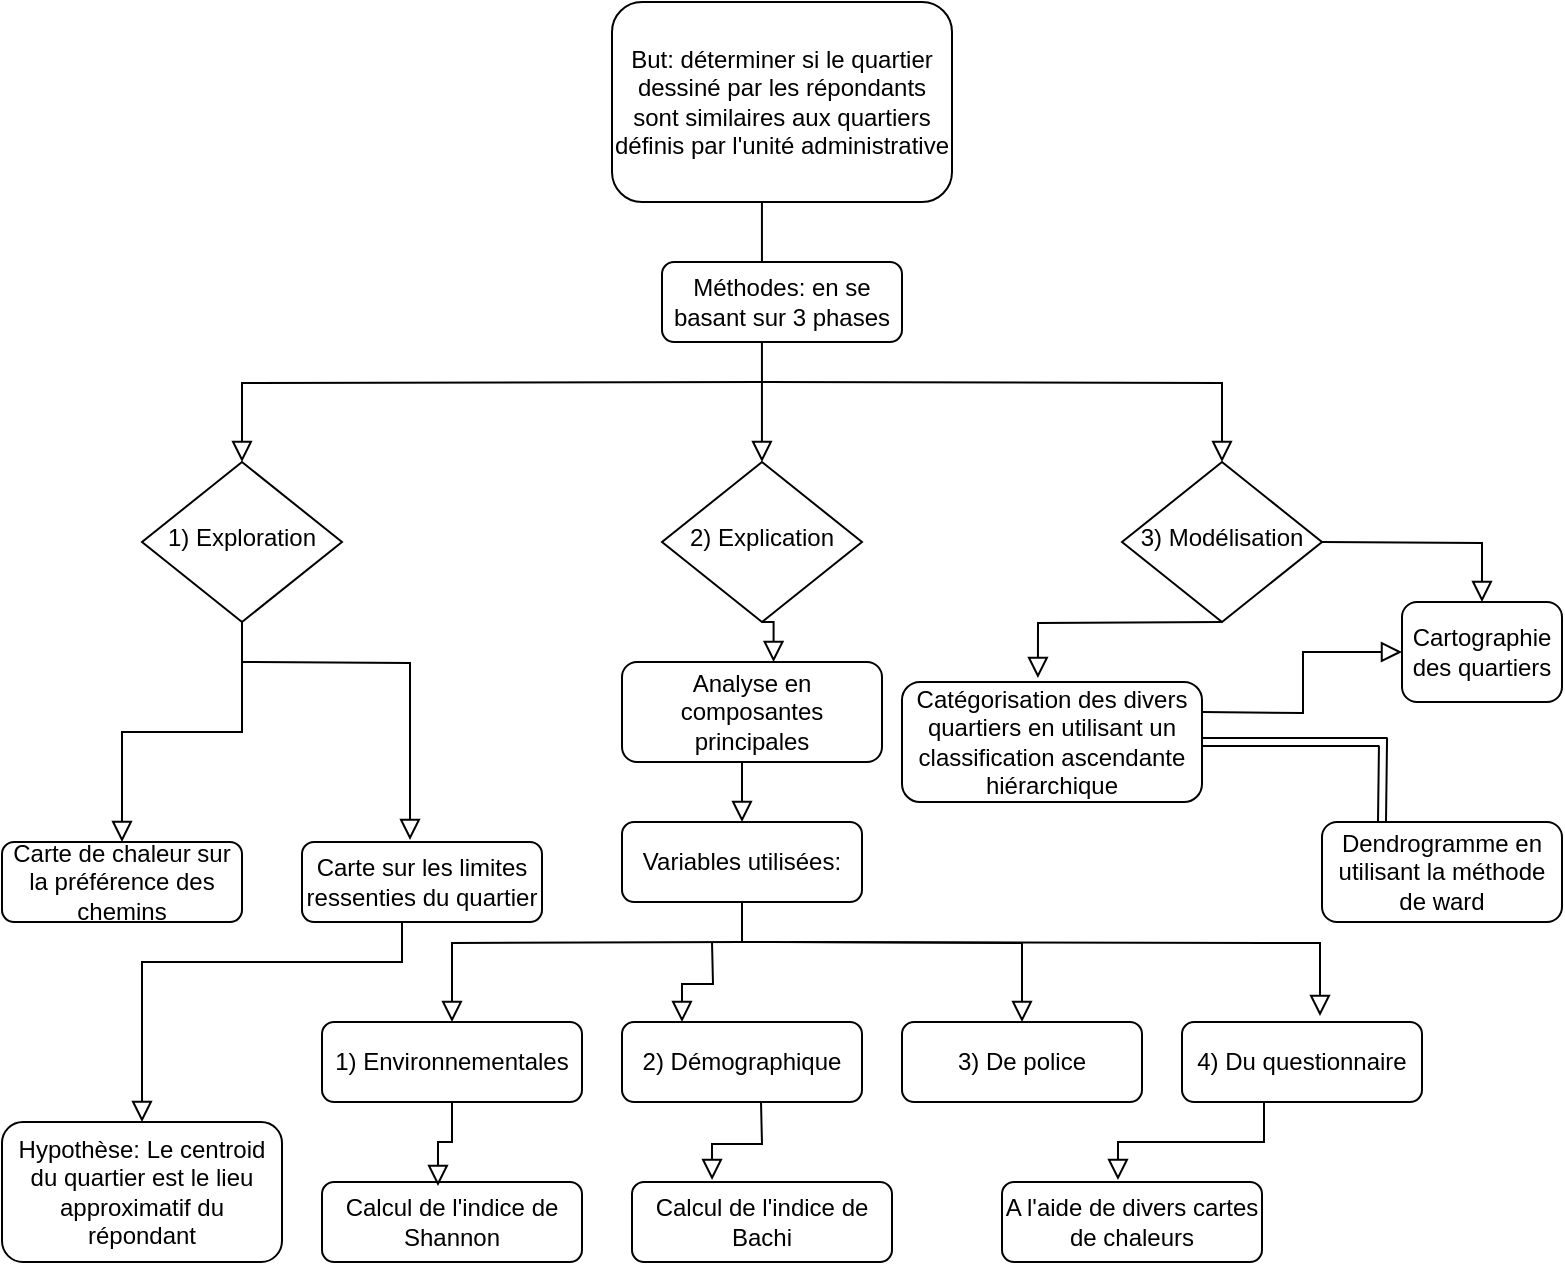 <mxfile version="21.3.8" type="github">
  <diagram id="C5RBs43oDa-KdzZeNtuy" name="Page-1">
    <mxGraphModel dx="2074" dy="1063" grid="1" gridSize="10" guides="1" tooltips="1" connect="1" arrows="1" fold="1" page="1" pageScale="1" pageWidth="827" pageHeight="1169" math="0" shadow="0">
      <root>
        <mxCell id="WIyWlLk6GJQsqaUBKTNV-0" />
        <mxCell id="WIyWlLk6GJQsqaUBKTNV-1" parent="WIyWlLk6GJQsqaUBKTNV-0" />
        <mxCell id="WIyWlLk6GJQsqaUBKTNV-2" value="" style="rounded=0;html=1;jettySize=auto;orthogonalLoop=1;fontSize=11;endArrow=block;endFill=0;endSize=8;strokeWidth=1;shadow=0;labelBackgroundColor=none;edgeStyle=orthogonalEdgeStyle;" parent="WIyWlLk6GJQsqaUBKTNV-1" target="WIyWlLk6GJQsqaUBKTNV-6" edge="1">
          <mxGeometry relative="1" as="geometry">
            <mxPoint x="400" y="200" as="sourcePoint" />
          </mxGeometry>
        </mxCell>
        <mxCell id="WIyWlLk6GJQsqaUBKTNV-6" value="1) Exploration" style="rhombus;whiteSpace=wrap;html=1;shadow=0;fontFamily=Helvetica;fontSize=12;align=center;strokeWidth=1;spacing=6;spacingTop=-4;" parent="WIyWlLk6GJQsqaUBKTNV-1" vertex="1">
          <mxGeometry x="90" y="240" width="100" height="80" as="geometry" />
        </mxCell>
        <mxCell id="t2mM1WANGV4psgZgZOi0-0" value="2) Explication" style="rhombus;whiteSpace=wrap;html=1;shadow=0;fontFamily=Helvetica;fontSize=12;align=center;strokeWidth=1;spacing=6;spacingTop=-4;" vertex="1" parent="WIyWlLk6GJQsqaUBKTNV-1">
          <mxGeometry x="350" y="240" width="100" height="80" as="geometry" />
        </mxCell>
        <mxCell id="t2mM1WANGV4psgZgZOi0-1" value="3) Modélisation" style="rhombus;whiteSpace=wrap;html=1;shadow=0;fontFamily=Helvetica;fontSize=12;align=center;strokeWidth=1;spacing=6;spacingTop=-4;" vertex="1" parent="WIyWlLk6GJQsqaUBKTNV-1">
          <mxGeometry x="580" y="240" width="100" height="80" as="geometry" />
        </mxCell>
        <mxCell id="t2mM1WANGV4psgZgZOi0-2" value="" style="rounded=0;html=1;jettySize=auto;orthogonalLoop=1;fontSize=11;endArrow=block;endFill=0;endSize=8;strokeWidth=1;shadow=0;labelBackgroundColor=none;edgeStyle=orthogonalEdgeStyle;exitX=0.441;exitY=1;exitDx=0;exitDy=0;exitPerimeter=0;" edge="1" parent="WIyWlLk6GJQsqaUBKTNV-1" source="t2mM1WANGV4psgZgZOi0-8" target="t2mM1WANGV4psgZgZOi0-0">
          <mxGeometry relative="1" as="geometry">
            <mxPoint x="400" y="250" as="sourcePoint" />
            <mxPoint x="210" y="330" as="targetPoint" />
          </mxGeometry>
        </mxCell>
        <mxCell id="t2mM1WANGV4psgZgZOi0-3" value="" style="rounded=0;html=1;jettySize=auto;orthogonalLoop=1;fontSize=11;endArrow=block;endFill=0;endSize=8;strokeWidth=1;shadow=0;labelBackgroundColor=none;edgeStyle=orthogonalEdgeStyle;entryX=0.5;entryY=0;entryDx=0;entryDy=0;" edge="1" parent="WIyWlLk6GJQsqaUBKTNV-1" target="t2mM1WANGV4psgZgZOi0-1">
          <mxGeometry relative="1" as="geometry">
            <mxPoint x="400" y="200" as="sourcePoint" />
            <mxPoint x="260" y="310" as="targetPoint" />
          </mxGeometry>
        </mxCell>
        <mxCell id="t2mM1WANGV4psgZgZOi0-4" value="" style="rounded=0;html=1;jettySize=auto;orthogonalLoop=1;fontSize=11;endArrow=block;endFill=0;endSize=8;strokeWidth=1;shadow=0;labelBackgroundColor=none;edgeStyle=orthogonalEdgeStyle;exitX=0.5;exitY=1;exitDx=0;exitDy=0;entryX=0.5;entryY=0;entryDx=0;entryDy=0;" edge="1" parent="WIyWlLk6GJQsqaUBKTNV-1" source="WIyWlLk6GJQsqaUBKTNV-6" target="t2mM1WANGV4psgZgZOi0-5">
          <mxGeometry relative="1" as="geometry">
            <mxPoint x="140" y="390" as="sourcePoint" />
            <mxPoint x="60" y="480" as="targetPoint" />
          </mxGeometry>
        </mxCell>
        <mxCell id="t2mM1WANGV4psgZgZOi0-5" value="Carte de chaleur sur la préférence des chemins" style="rounded=1;whiteSpace=wrap;html=1;fontSize=12;glass=0;strokeWidth=1;shadow=0;" vertex="1" parent="WIyWlLk6GJQsqaUBKTNV-1">
          <mxGeometry x="20" y="430" width="120" height="40" as="geometry" />
        </mxCell>
        <mxCell id="t2mM1WANGV4psgZgZOi0-6" value="Carte sur les limites ressenties du quartier" style="rounded=1;whiteSpace=wrap;html=1;fontSize=12;glass=0;strokeWidth=1;shadow=0;" vertex="1" parent="WIyWlLk6GJQsqaUBKTNV-1">
          <mxGeometry x="170" y="430" width="120" height="40" as="geometry" />
        </mxCell>
        <mxCell id="t2mM1WANGV4psgZgZOi0-7" value="" style="rounded=0;html=1;jettySize=auto;orthogonalLoop=1;fontSize=11;endArrow=block;endFill=0;endSize=8;strokeWidth=1;shadow=0;labelBackgroundColor=none;edgeStyle=orthogonalEdgeStyle;entryX=0.45;entryY=-0.025;entryDx=0;entryDy=0;entryPerimeter=0;" edge="1" parent="WIyWlLk6GJQsqaUBKTNV-1" target="t2mM1WANGV4psgZgZOi0-6">
          <mxGeometry relative="1" as="geometry">
            <mxPoint x="140" y="340" as="sourcePoint" />
            <mxPoint x="60" y="430" as="targetPoint" />
          </mxGeometry>
        </mxCell>
        <mxCell id="t2mM1WANGV4psgZgZOi0-8" value="But: déterminer si le quartier dessiné par les répondants sont similaires aux quartiers définis par l&#39;unité administrative" style="rounded=1;whiteSpace=wrap;html=1;fontSize=12;glass=0;strokeWidth=1;shadow=0;" vertex="1" parent="WIyWlLk6GJQsqaUBKTNV-1">
          <mxGeometry x="325" y="10" width="170" height="100" as="geometry" />
        </mxCell>
        <mxCell id="t2mM1WANGV4psgZgZOi0-10" value="Méthodes: en se basant sur 3 phases" style="rounded=1;whiteSpace=wrap;html=1;fontSize=12;glass=0;strokeWidth=1;shadow=0;" vertex="1" parent="WIyWlLk6GJQsqaUBKTNV-1">
          <mxGeometry x="350" y="140" width="120" height="40" as="geometry" />
        </mxCell>
        <mxCell id="t2mM1WANGV4psgZgZOi0-12" value="Hypothèse: Le centroid du quartier est le lieu approximatif du répondant" style="rounded=1;whiteSpace=wrap;html=1;fontSize=12;glass=0;strokeWidth=1;shadow=0;" vertex="1" parent="WIyWlLk6GJQsqaUBKTNV-1">
          <mxGeometry x="20" y="570" width="140" height="70" as="geometry" />
        </mxCell>
        <mxCell id="t2mM1WANGV4psgZgZOi0-13" value="" style="rounded=0;html=1;jettySize=auto;orthogonalLoop=1;fontSize=11;endArrow=block;endFill=0;endSize=8;strokeWidth=1;shadow=0;labelBackgroundColor=none;edgeStyle=orthogonalEdgeStyle;entryX=0.583;entryY=0;entryDx=0;entryDy=0;entryPerimeter=0;" edge="1" parent="WIyWlLk6GJQsqaUBKTNV-1" target="t2mM1WANGV4psgZgZOi0-14">
          <mxGeometry relative="1" as="geometry">
            <mxPoint x="400" y="320" as="sourcePoint" />
            <mxPoint x="620" y="450" as="targetPoint" />
          </mxGeometry>
        </mxCell>
        <mxCell id="t2mM1WANGV4psgZgZOi0-14" value="Analyse en composantes principales" style="rounded=1;whiteSpace=wrap;html=1;fontSize=12;glass=0;strokeWidth=1;shadow=0;" vertex="1" parent="WIyWlLk6GJQsqaUBKTNV-1">
          <mxGeometry x="330" y="340" width="130" height="50" as="geometry" />
        </mxCell>
        <mxCell id="t2mM1WANGV4psgZgZOi0-16" value="Variables utilisées:" style="rounded=1;whiteSpace=wrap;html=1;fontSize=12;glass=0;strokeWidth=1;shadow=0;" vertex="1" parent="WIyWlLk6GJQsqaUBKTNV-1">
          <mxGeometry x="330" y="420" width="120" height="40" as="geometry" />
        </mxCell>
        <mxCell id="t2mM1WANGV4psgZgZOi0-17" value="1) Environnementales" style="rounded=1;whiteSpace=wrap;html=1;fontSize=12;glass=0;strokeWidth=1;shadow=0;" vertex="1" parent="WIyWlLk6GJQsqaUBKTNV-1">
          <mxGeometry x="180" y="520" width="130" height="40" as="geometry" />
        </mxCell>
        <mxCell id="t2mM1WANGV4psgZgZOi0-18" value="2) Démographique" style="rounded=1;whiteSpace=wrap;html=1;fontSize=12;glass=0;strokeWidth=1;shadow=0;" vertex="1" parent="WIyWlLk6GJQsqaUBKTNV-1">
          <mxGeometry x="330" y="520" width="120" height="40" as="geometry" />
        </mxCell>
        <mxCell id="t2mM1WANGV4psgZgZOi0-19" value="3) De police" style="rounded=1;whiteSpace=wrap;html=1;fontSize=12;glass=0;strokeWidth=1;shadow=0;" vertex="1" parent="WIyWlLk6GJQsqaUBKTNV-1">
          <mxGeometry x="470" y="520" width="120" height="40" as="geometry" />
        </mxCell>
        <mxCell id="t2mM1WANGV4psgZgZOi0-20" value="" style="rounded=0;html=1;jettySize=auto;orthogonalLoop=1;fontSize=11;endArrow=block;endFill=0;endSize=8;strokeWidth=1;shadow=0;labelBackgroundColor=none;edgeStyle=orthogonalEdgeStyle;entryX=0.5;entryY=0;entryDx=0;entryDy=0;" edge="1" parent="WIyWlLk6GJQsqaUBKTNV-1" target="t2mM1WANGV4psgZgZOi0-17">
          <mxGeometry relative="1" as="geometry">
            <mxPoint x="390" y="480" as="sourcePoint" />
            <mxPoint x="230" y="520" as="targetPoint" />
          </mxGeometry>
        </mxCell>
        <mxCell id="t2mM1WANGV4psgZgZOi0-21" value="" style="rounded=0;html=1;jettySize=auto;orthogonalLoop=1;fontSize=11;endArrow=block;endFill=0;endSize=8;strokeWidth=1;shadow=0;labelBackgroundColor=none;edgeStyle=orthogonalEdgeStyle;entryX=0.5;entryY=0;entryDx=0;entryDy=0;" edge="1" parent="WIyWlLk6GJQsqaUBKTNV-1" target="t2mM1WANGV4psgZgZOi0-12">
          <mxGeometry relative="1" as="geometry">
            <mxPoint x="220" y="470" as="sourcePoint" />
            <mxPoint x="304" y="559" as="targetPoint" />
            <Array as="points">
              <mxPoint x="220" y="490" />
              <mxPoint x="90" y="490" />
            </Array>
          </mxGeometry>
        </mxCell>
        <mxCell id="t2mM1WANGV4psgZgZOi0-22" value="4) Du questionnaire" style="rounded=1;whiteSpace=wrap;html=1;fontSize=12;glass=0;strokeWidth=1;shadow=0;" vertex="1" parent="WIyWlLk6GJQsqaUBKTNV-1">
          <mxGeometry x="610" y="520" width="120" height="40" as="geometry" />
        </mxCell>
        <mxCell id="t2mM1WANGV4psgZgZOi0-23" value="" style="rounded=0;html=1;jettySize=auto;orthogonalLoop=1;fontSize=11;endArrow=block;endFill=0;endSize=8;strokeWidth=1;shadow=0;labelBackgroundColor=none;edgeStyle=orthogonalEdgeStyle;entryX=0.25;entryY=0;entryDx=0;entryDy=0;" edge="1" parent="WIyWlLk6GJQsqaUBKTNV-1" target="t2mM1WANGV4psgZgZOi0-18">
          <mxGeometry relative="1" as="geometry">
            <mxPoint x="375" y="480" as="sourcePoint" />
            <mxPoint x="230" y="520" as="targetPoint" />
          </mxGeometry>
        </mxCell>
        <mxCell id="t2mM1WANGV4psgZgZOi0-24" value="" style="rounded=0;html=1;jettySize=auto;orthogonalLoop=1;fontSize=11;endArrow=block;endFill=0;endSize=8;strokeWidth=1;shadow=0;labelBackgroundColor=none;edgeStyle=orthogonalEdgeStyle;entryX=0.5;entryY=0;entryDx=0;entryDy=0;" edge="1" parent="WIyWlLk6GJQsqaUBKTNV-1" target="t2mM1WANGV4psgZgZOi0-19">
          <mxGeometry relative="1" as="geometry">
            <mxPoint x="414" y="480" as="sourcePoint" />
            <mxPoint x="269" y="520" as="targetPoint" />
          </mxGeometry>
        </mxCell>
        <mxCell id="t2mM1WANGV4psgZgZOi0-25" value="" style="rounded=0;html=1;jettySize=auto;orthogonalLoop=1;fontSize=11;endArrow=block;endFill=0;endSize=8;strokeWidth=1;shadow=0;labelBackgroundColor=none;edgeStyle=orthogonalEdgeStyle;entryX=0.575;entryY=-0.075;entryDx=0;entryDy=0;entryPerimeter=0;" edge="1" parent="WIyWlLk6GJQsqaUBKTNV-1" target="t2mM1WANGV4psgZgZOi0-22">
          <mxGeometry relative="1" as="geometry">
            <mxPoint x="390" y="480" as="sourcePoint" />
            <mxPoint x="506" y="520" as="targetPoint" />
          </mxGeometry>
        </mxCell>
        <mxCell id="t2mM1WANGV4psgZgZOi0-26" value="Calcul de l&#39;indice de Shannon" style="rounded=1;whiteSpace=wrap;html=1;fontSize=12;glass=0;strokeWidth=1;shadow=0;" vertex="1" parent="WIyWlLk6GJQsqaUBKTNV-1">
          <mxGeometry x="180" y="600" width="130" height="40" as="geometry" />
        </mxCell>
        <mxCell id="t2mM1WANGV4psgZgZOi0-27" value="" style="rounded=0;html=1;jettySize=auto;orthogonalLoop=1;fontSize=11;endArrow=block;endFill=0;endSize=8;strokeWidth=1;shadow=0;labelBackgroundColor=none;edgeStyle=orthogonalEdgeStyle;entryX=0.446;entryY=0.05;entryDx=0;entryDy=0;entryPerimeter=0;exitX=0.5;exitY=1;exitDx=0;exitDy=0;" edge="1" parent="WIyWlLk6GJQsqaUBKTNV-1" source="t2mM1WANGV4psgZgZOi0-17" target="t2mM1WANGV4psgZgZOi0-26">
          <mxGeometry relative="1" as="geometry">
            <mxPoint x="275" y="560" as="sourcePoint" />
            <mxPoint x="130" y="600" as="targetPoint" />
          </mxGeometry>
        </mxCell>
        <mxCell id="t2mM1WANGV4psgZgZOi0-28" value="Calcul de l&#39;indice de Bachi" style="rounded=1;whiteSpace=wrap;html=1;fontSize=12;glass=0;strokeWidth=1;shadow=0;" vertex="1" parent="WIyWlLk6GJQsqaUBKTNV-1">
          <mxGeometry x="335" y="600" width="130" height="40" as="geometry" />
        </mxCell>
        <mxCell id="t2mM1WANGV4psgZgZOi0-30" value="A l&#39;aide de divers cartes de chaleurs" style="rounded=1;whiteSpace=wrap;html=1;fontSize=12;glass=0;strokeWidth=1;shadow=0;" vertex="1" parent="WIyWlLk6GJQsqaUBKTNV-1">
          <mxGeometry x="520" y="600" width="130" height="40" as="geometry" />
        </mxCell>
        <mxCell id="t2mM1WANGV4psgZgZOi0-31" value="" style="rounded=0;html=1;jettySize=auto;orthogonalLoop=1;fontSize=11;endArrow=block;endFill=0;endSize=8;strokeWidth=1;shadow=0;labelBackgroundColor=none;edgeStyle=orthogonalEdgeStyle;entryX=0.446;entryY=-0.025;entryDx=0;entryDy=0;entryPerimeter=0;" edge="1" parent="WIyWlLk6GJQsqaUBKTNV-1" target="t2mM1WANGV4psgZgZOi0-30">
          <mxGeometry relative="1" as="geometry">
            <mxPoint x="650" y="560" as="sourcePoint" />
            <mxPoint x="939" y="597" as="targetPoint" />
            <Array as="points">
              <mxPoint x="651" y="560" />
              <mxPoint x="651" y="580" />
              <mxPoint x="578" y="580" />
            </Array>
          </mxGeometry>
        </mxCell>
        <mxCell id="t2mM1WANGV4psgZgZOi0-37" value="" style="edgeStyle=orthogonalEdgeStyle;rounded=0;orthogonalLoop=1;jettySize=auto;html=1;shape=link;" edge="1" parent="WIyWlLk6GJQsqaUBKTNV-1" source="t2mM1WANGV4psgZgZOi0-33">
          <mxGeometry relative="1" as="geometry">
            <mxPoint x="710" y="420" as="targetPoint" />
          </mxGeometry>
        </mxCell>
        <mxCell id="t2mM1WANGV4psgZgZOi0-33" value="Catégorisation des divers quartiers en utilisant un classification ascendante hiérarchique" style="rounded=1;whiteSpace=wrap;html=1;fontSize=12;glass=0;strokeWidth=1;shadow=0;" vertex="1" parent="WIyWlLk6GJQsqaUBKTNV-1">
          <mxGeometry x="470" y="350" width="150" height="60" as="geometry" />
        </mxCell>
        <mxCell id="t2mM1WANGV4psgZgZOi0-34" value="" style="rounded=0;html=1;jettySize=auto;orthogonalLoop=1;fontSize=11;endArrow=block;endFill=0;endSize=8;strokeWidth=1;shadow=0;labelBackgroundColor=none;edgeStyle=orthogonalEdgeStyle;entryX=0.453;entryY=-0.033;entryDx=0;entryDy=0;entryPerimeter=0;" edge="1" parent="WIyWlLk6GJQsqaUBKTNV-1" target="t2mM1WANGV4psgZgZOi0-33">
          <mxGeometry relative="1" as="geometry">
            <mxPoint x="630" y="320" as="sourcePoint" />
            <mxPoint x="860" y="360" as="targetPoint" />
          </mxGeometry>
        </mxCell>
        <mxCell id="t2mM1WANGV4psgZgZOi0-35" value="Dendrogramme en utilisant la méthode de ward" style="rounded=1;whiteSpace=wrap;html=1;fontSize=12;glass=0;strokeWidth=1;shadow=0;" vertex="1" parent="WIyWlLk6GJQsqaUBKTNV-1">
          <mxGeometry x="680" y="420" width="120" height="50" as="geometry" />
        </mxCell>
        <mxCell id="t2mM1WANGV4psgZgZOi0-40" value="" style="rounded=0;html=1;jettySize=auto;orthogonalLoop=1;fontSize=11;endArrow=block;endFill=0;endSize=8;strokeWidth=1;shadow=0;labelBackgroundColor=none;edgeStyle=orthogonalEdgeStyle;entryX=0.5;entryY=0;entryDx=0;entryDy=0;" edge="1" parent="WIyWlLk6GJQsqaUBKTNV-1" target="t2mM1WANGV4psgZgZOi0-41">
          <mxGeometry relative="1" as="geometry">
            <mxPoint x="680" y="280" as="sourcePoint" />
            <mxPoint x="760" y="330" as="targetPoint" />
          </mxGeometry>
        </mxCell>
        <mxCell id="t2mM1WANGV4psgZgZOi0-41" value="Cartographie des quartiers" style="rounded=1;whiteSpace=wrap;html=1;fontSize=12;glass=0;strokeWidth=1;shadow=0;" vertex="1" parent="WIyWlLk6GJQsqaUBKTNV-1">
          <mxGeometry x="720" y="310" width="80" height="50" as="geometry" />
        </mxCell>
        <mxCell id="t2mM1WANGV4psgZgZOi0-42" value="" style="rounded=0;html=1;jettySize=auto;orthogonalLoop=1;fontSize=11;endArrow=block;endFill=0;endSize=8;strokeWidth=1;shadow=0;labelBackgroundColor=none;edgeStyle=orthogonalEdgeStyle;entryX=0;entryY=0.5;entryDx=0;entryDy=0;" edge="1" parent="WIyWlLk6GJQsqaUBKTNV-1" target="t2mM1WANGV4psgZgZOi0-41">
          <mxGeometry relative="1" as="geometry">
            <mxPoint x="620" y="365" as="sourcePoint" />
            <mxPoint x="700" y="395" as="targetPoint" />
          </mxGeometry>
        </mxCell>
        <mxCell id="t2mM1WANGV4psgZgZOi0-45" value="" style="rounded=0;html=1;jettySize=auto;orthogonalLoop=1;fontSize=11;endArrow=block;endFill=0;endSize=8;strokeWidth=1;shadow=0;labelBackgroundColor=none;edgeStyle=orthogonalEdgeStyle;exitX=0.441;exitY=1;exitDx=0;exitDy=0;exitPerimeter=0;entryX=0.308;entryY=-0.025;entryDx=0;entryDy=0;entryPerimeter=0;" edge="1" parent="WIyWlLk6GJQsqaUBKTNV-1" target="t2mM1WANGV4psgZgZOi0-28">
          <mxGeometry relative="1" as="geometry">
            <mxPoint x="399.5" y="560" as="sourcePoint" />
            <mxPoint x="399.5" y="690" as="targetPoint" />
          </mxGeometry>
        </mxCell>
        <mxCell id="t2mM1WANGV4psgZgZOi0-48" value="" style="endArrow=none;html=1;rounded=0;" edge="1" parent="WIyWlLk6GJQsqaUBKTNV-1">
          <mxGeometry width="50" height="50" relative="1" as="geometry">
            <mxPoint x="390" y="480" as="sourcePoint" />
            <mxPoint x="390" y="480" as="targetPoint" />
            <Array as="points">
              <mxPoint x="390" y="460" />
            </Array>
          </mxGeometry>
        </mxCell>
        <mxCell id="t2mM1WANGV4psgZgZOi0-49" value="" style="rounded=0;html=1;jettySize=auto;orthogonalLoop=1;fontSize=11;endArrow=block;endFill=0;endSize=8;strokeWidth=1;shadow=0;labelBackgroundColor=none;edgeStyle=orthogonalEdgeStyle;exitX=0.441;exitY=1;exitDx=0;exitDy=0;exitPerimeter=0;entryX=0.5;entryY=0;entryDx=0;entryDy=0;" edge="1" parent="WIyWlLk6GJQsqaUBKTNV-1" target="t2mM1WANGV4psgZgZOi0-16">
          <mxGeometry relative="1" as="geometry">
            <mxPoint x="399.5" y="390" as="sourcePoint" />
            <mxPoint x="399.5" y="520" as="targetPoint" />
          </mxGeometry>
        </mxCell>
      </root>
    </mxGraphModel>
  </diagram>
</mxfile>

